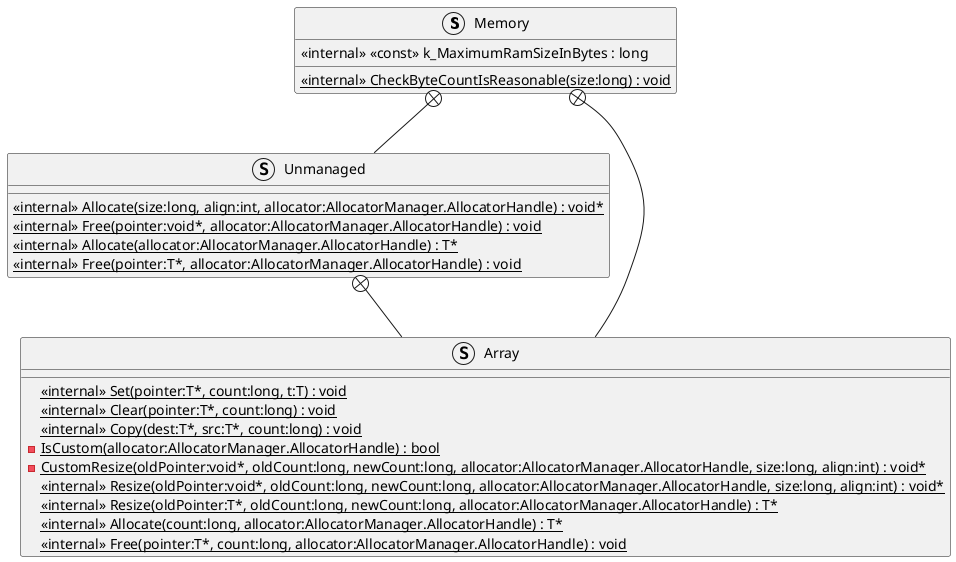@startuml
struct Memory {
    <<internal>> <<const>> k_MaximumRamSizeInBytes : long
    <<internal>> {static} CheckByteCountIsReasonable(size:long) : void
}
struct Unmanaged {
    <<internal>> {static} Allocate(size:long, align:int, allocator:AllocatorManager.AllocatorHandle) : void*
    <<internal>> {static} Free(pointer:void*, allocator:AllocatorManager.AllocatorHandle) : void
    <<internal>> {static} Allocate(allocator:AllocatorManager.AllocatorHandle) : T*
    <<internal>> {static} Free(pointer:T*, allocator:AllocatorManager.AllocatorHandle) : void
}
struct Array {
    <<internal>> {static} Set(pointer:T*, count:long, t:T) : void
    <<internal>> {static} Clear(pointer:T*, count:long) : void
    <<internal>> {static} Copy(dest:T*, src:T*, count:long) : void
}
struct Array {
    {static} - IsCustom(allocator:AllocatorManager.AllocatorHandle) : bool
    {static} - CustomResize(oldPointer:void*, oldCount:long, newCount:long, allocator:AllocatorManager.AllocatorHandle, size:long, align:int) : void*
    <<internal>> {static} Resize(oldPointer:void*, oldCount:long, newCount:long, allocator:AllocatorManager.AllocatorHandle, size:long, align:int) : void*
    <<internal>> {static} Resize(oldPointer:T*, oldCount:long, newCount:long, allocator:AllocatorManager.AllocatorHandle) : T*
    <<internal>> {static} Allocate(count:long, allocator:AllocatorManager.AllocatorHandle) : T*
    <<internal>> {static} Free(pointer:T*, count:long, allocator:AllocatorManager.AllocatorHandle) : void
}
Memory +-- Unmanaged
Memory +-- Array
Unmanaged +-- Array
@enduml
